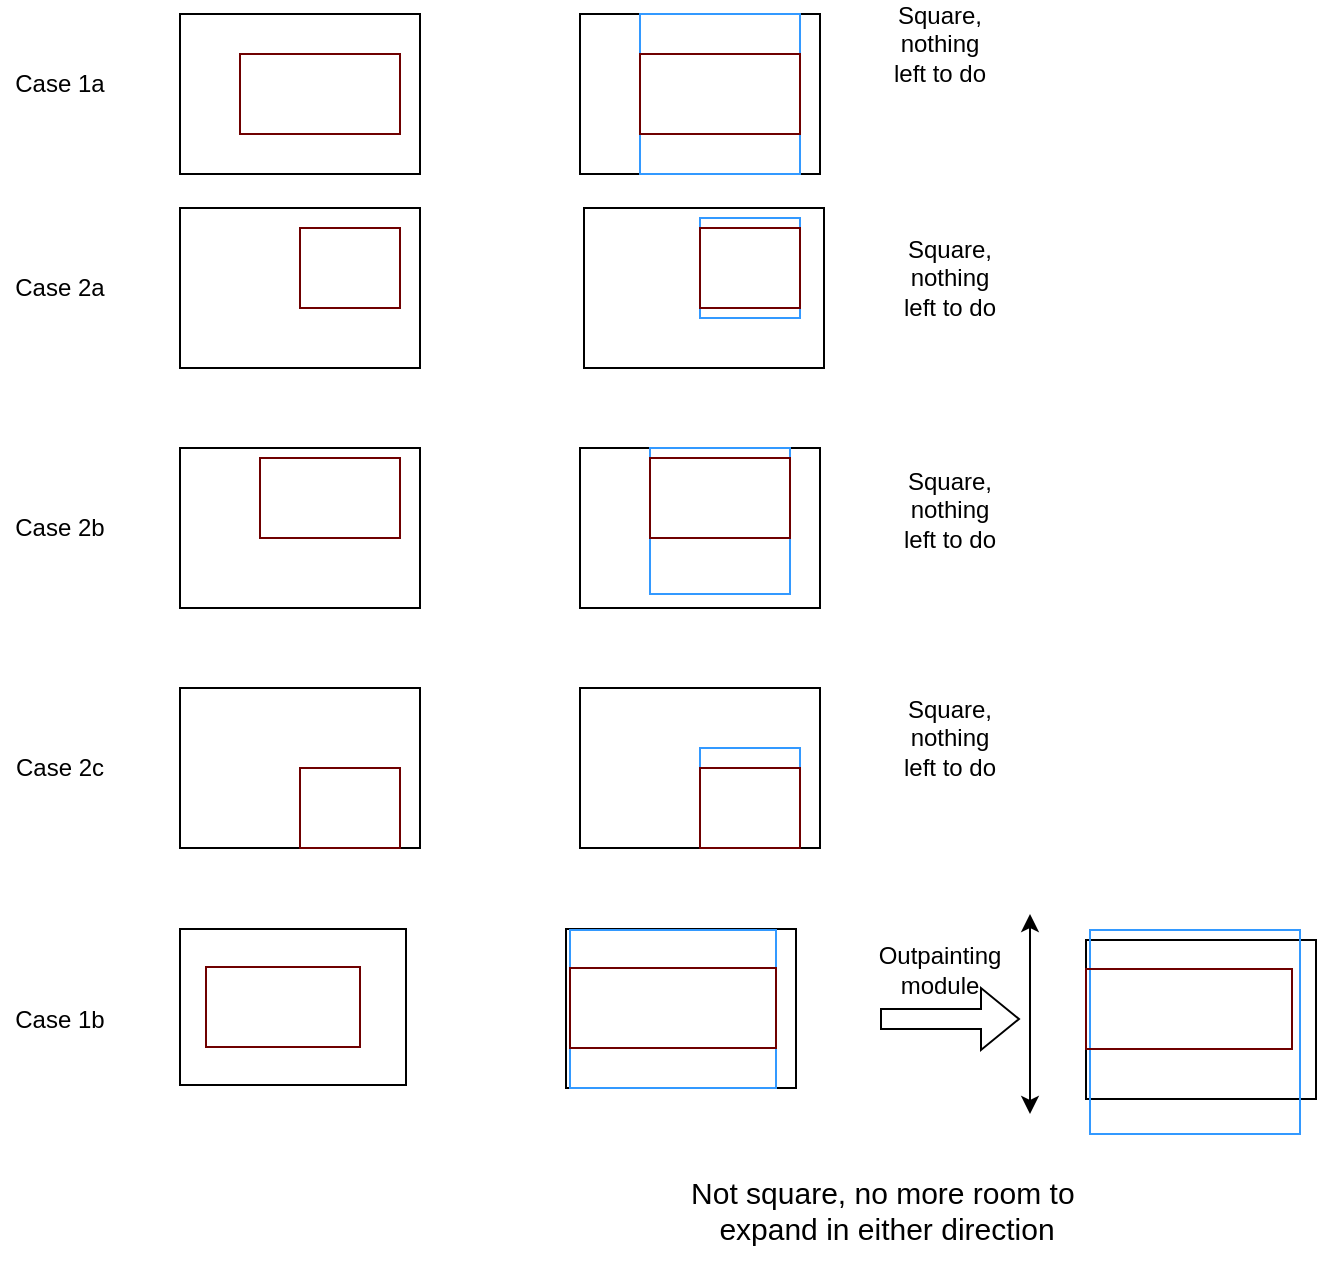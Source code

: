 <mxfile version="24.4.8" type="github">
  <diagram name="Page-1" id="dD4qSxTyb3Q1aRbLcb0a">
    <mxGraphModel dx="1234" dy="844" grid="1" gridSize="5" guides="1" tooltips="1" connect="0" arrows="0" fold="1" page="1" pageScale="1" pageWidth="850" pageHeight="1100" background="none" math="0" shadow="0">
      <root>
        <mxCell id="0" />
        <mxCell id="1" parent="0" />
        <mxCell id="W99N5dghaN8DPbElHies-5" value="" style="rounded=0;whiteSpace=wrap;html=1;fillColor=none;" parent="1" vertex="1">
          <mxGeometry x="120" y="257" width="120" height="80" as="geometry" />
        </mxCell>
        <mxCell id="W99N5dghaN8DPbElHies-6" value="" style="rounded=0;whiteSpace=wrap;html=1;fillColor=none;fontColor=#ffffff;strokeColor=#6F0000;" parent="1" vertex="1">
          <mxGeometry x="180" y="267" width="50" height="40" as="geometry" />
        </mxCell>
        <mxCell id="W99N5dghaN8DPbElHies-8" value="" style="rounded=0;whiteSpace=wrap;html=1;fillColor=none;" parent="1" vertex="1">
          <mxGeometry x="322" y="257" width="120" height="80" as="geometry" />
        </mxCell>
        <mxCell id="W99N5dghaN8DPbElHies-9" value="" style="rounded=0;whiteSpace=wrap;html=1;strokeColor=#3399FF;" parent="1" vertex="1">
          <mxGeometry x="380" y="262" width="50" height="50" as="geometry" />
        </mxCell>
        <mxCell id="W99N5dghaN8DPbElHies-10" value="" style="rounded=0;whiteSpace=wrap;html=1;fillColor=none;" parent="1" vertex="1">
          <mxGeometry x="320" y="377" width="120" height="80" as="geometry" />
        </mxCell>
        <mxCell id="W99N5dghaN8DPbElHies-11" value="" style="rounded=0;whiteSpace=wrap;html=1;fillColor=none;fontColor=#ffffff;strokeColor=#3399FF;" parent="1" vertex="1">
          <mxGeometry x="355" y="377" width="70" height="73" as="geometry" />
        </mxCell>
        <mxCell id="W99N5dghaN8DPbElHies-18" value="Case 1a" style="text;html=1;strokeColor=none;fillColor=none;align=center;verticalAlign=middle;whiteSpace=wrap;rounded=0;" parent="1" vertex="1">
          <mxGeometry x="30" y="180" width="60" height="30" as="geometry" />
        </mxCell>
        <mxCell id="W99N5dghaN8DPbElHies-19" value="Case 1b" style="text;html=1;strokeColor=none;fillColor=none;align=center;verticalAlign=middle;whiteSpace=wrap;rounded=0;" parent="1" vertex="1">
          <mxGeometry x="30" y="647.5" width="60" height="30" as="geometry" />
        </mxCell>
        <mxCell id="W99N5dghaN8DPbElHies-20" value="" style="rounded=0;whiteSpace=wrap;html=1;fillColor=none;" parent="1" vertex="1">
          <mxGeometry x="120" y="160" width="120" height="80" as="geometry" />
        </mxCell>
        <mxCell id="W99N5dghaN8DPbElHies-21" value="" style="rounded=0;whiteSpace=wrap;html=1;fillColor=none;fontColor=#ffffff;strokeColor=#6F0000;" parent="1" vertex="1">
          <mxGeometry x="150" y="180" width="80" height="40" as="geometry" />
        </mxCell>
        <mxCell id="W99N5dghaN8DPbElHies-22" value="" style="rounded=0;whiteSpace=wrap;html=1;fillColor=none;" parent="1" vertex="1">
          <mxGeometry x="320" y="160" width="120" height="80" as="geometry" />
        </mxCell>
        <mxCell id="W99N5dghaN8DPbElHies-23" value="" style="rounded=0;whiteSpace=wrap;html=1;fillColor=none;fontColor=#ffffff;strokeColor=#3399FF;" parent="1" vertex="1">
          <mxGeometry x="350" y="160" width="80" height="80" as="geometry" />
        </mxCell>
        <mxCell id="W99N5dghaN8DPbElHies-28" value="Square, nothing left to do" style="text;html=1;strokeColor=none;fillColor=none;align=center;verticalAlign=middle;whiteSpace=wrap;rounded=0;" parent="1" vertex="1">
          <mxGeometry x="470" y="160" width="60" height="30" as="geometry" />
        </mxCell>
        <mxCell id="W99N5dghaN8DPbElHies-29" value="" style="shape=image;html=1;verticalAlign=top;verticalLabelPosition=bottom;labelBackgroundColor=#ffffff;imageAspect=0;aspect=fixed;image=https://cdn4.iconfinder.com/data/icons/ionicons/512/icon-checkmark-round-128.png" parent="1" vertex="1">
          <mxGeometry x="500" y="180" width="40" height="40" as="geometry" />
        </mxCell>
        <mxCell id="W99N5dghaN8DPbElHies-30" value="" style="shape=flexArrow;endArrow=classic;html=1;rounded=0;" parent="1" edge="1">
          <mxGeometry width="50" height="50" relative="1" as="geometry">
            <mxPoint x="470" y="662.5" as="sourcePoint" />
            <mxPoint x="540" y="662.5" as="targetPoint" />
          </mxGeometry>
        </mxCell>
        <mxCell id="W99N5dghaN8DPbElHies-31" value="Outpainting module" style="text;html=1;strokeColor=none;fillColor=none;align=center;verticalAlign=middle;whiteSpace=wrap;rounded=0;" parent="1" vertex="1">
          <mxGeometry x="470" y="622.5" width="60" height="30" as="geometry" />
        </mxCell>
        <mxCell id="W99N5dghaN8DPbElHies-36" value="" style="endArrow=classic;startArrow=classic;html=1;rounded=0;" parent="1" edge="1">
          <mxGeometry width="50" height="50" relative="1" as="geometry">
            <mxPoint x="545" y="710" as="sourcePoint" />
            <mxPoint x="545" y="610" as="targetPoint" />
          </mxGeometry>
        </mxCell>
        <mxCell id="W99N5dghaN8DPbElHies-37" value="" style="rounded=0;whiteSpace=wrap;html=1;fillColor=none;" parent="1" vertex="1">
          <mxGeometry x="120" y="377" width="120" height="80" as="geometry" />
        </mxCell>
        <mxCell id="W99N5dghaN8DPbElHies-38" value="" style="rounded=0;whiteSpace=wrap;html=1;fillColor=none;fontColor=#ffffff;strokeColor=#6F0000;" parent="1" vertex="1">
          <mxGeometry x="160" y="382" width="70" height="40" as="geometry" />
        </mxCell>
        <mxCell id="W99N5dghaN8DPbElHies-39" value="" style="rounded=0;whiteSpace=wrap;html=1;fillColor=none;" parent="1" vertex="1">
          <mxGeometry x="320" y="497" width="120" height="80" as="geometry" />
        </mxCell>
        <mxCell id="W99N5dghaN8DPbElHies-40" value="" style="rounded=0;whiteSpace=wrap;html=1;fillColor=none;fontColor=#ffffff;strokeColor=#3399FF;" parent="1" vertex="1">
          <mxGeometry x="380" y="527" width="50" height="50" as="geometry" />
        </mxCell>
        <mxCell id="W99N5dghaN8DPbElHies-41" value="" style="rounded=0;whiteSpace=wrap;html=1;fillColor=none;" parent="1" vertex="1">
          <mxGeometry x="120" y="497" width="120" height="80" as="geometry" />
        </mxCell>
        <mxCell id="W99N5dghaN8DPbElHies-42" value="" style="rounded=0;whiteSpace=wrap;html=1;fillColor=none;fontColor=#ffffff;strokeColor=#6F0000;" parent="1" vertex="1">
          <mxGeometry x="180" y="537" width="50" height="40" as="geometry" />
        </mxCell>
        <mxCell id="W99N5dghaN8DPbElHies-43" value="Case 2a" style="text;html=1;strokeColor=none;fillColor=none;align=center;verticalAlign=middle;whiteSpace=wrap;rounded=0;" parent="1" vertex="1">
          <mxGeometry x="30" y="282" width="60" height="30" as="geometry" />
        </mxCell>
        <mxCell id="W99N5dghaN8DPbElHies-46" value="Case 2b" style="text;html=1;strokeColor=none;fillColor=none;align=center;verticalAlign=middle;whiteSpace=wrap;rounded=0;" parent="1" vertex="1">
          <mxGeometry x="30" y="402" width="60" height="30" as="geometry" />
        </mxCell>
        <mxCell id="W99N5dghaN8DPbElHies-47" value="Case 2c" style="text;html=1;strokeColor=none;fillColor=none;align=center;verticalAlign=middle;whiteSpace=wrap;rounded=0;" parent="1" vertex="1">
          <mxGeometry x="30" y="522" width="60" height="30" as="geometry" />
        </mxCell>
        <mxCell id="HjYwqH8ET5TT-9HMaKof-3" value="Square, nothing left to do" style="text;html=1;strokeColor=none;fillColor=none;align=center;verticalAlign=middle;whiteSpace=wrap;rounded=0;" parent="1" vertex="1">
          <mxGeometry x="475" y="277" width="60" height="30" as="geometry" />
        </mxCell>
        <mxCell id="HjYwqH8ET5TT-9HMaKof-4" value="" style="shape=image;html=1;verticalAlign=top;verticalLabelPosition=bottom;labelBackgroundColor=#ffffff;imageAspect=0;aspect=fixed;image=https://cdn4.iconfinder.com/data/icons/ionicons/512/icon-checkmark-round-128.png" parent="1" vertex="1">
          <mxGeometry x="505" y="297" width="40" height="40" as="geometry" />
        </mxCell>
        <mxCell id="HjYwqH8ET5TT-9HMaKof-5" value="Square, nothing left to do" style="text;html=1;strokeColor=none;fillColor=none;align=center;verticalAlign=middle;whiteSpace=wrap;rounded=0;" parent="1" vertex="1">
          <mxGeometry x="475" y="393" width="60" height="30" as="geometry" />
        </mxCell>
        <mxCell id="HjYwqH8ET5TT-9HMaKof-6" value="" style="shape=image;html=1;verticalAlign=top;verticalLabelPosition=bottom;labelBackgroundColor=#ffffff;imageAspect=0;aspect=fixed;image=https://cdn4.iconfinder.com/data/icons/ionicons/512/icon-checkmark-round-128.png" parent="1" vertex="1">
          <mxGeometry x="505" y="413" width="40" height="40" as="geometry" />
        </mxCell>
        <mxCell id="HjYwqH8ET5TT-9HMaKof-11" value="Square, nothing left to do" style="text;html=1;strokeColor=none;fillColor=none;align=center;verticalAlign=middle;whiteSpace=wrap;rounded=0;" parent="1" vertex="1">
          <mxGeometry x="475" y="507" width="60" height="30" as="geometry" />
        </mxCell>
        <mxCell id="HjYwqH8ET5TT-9HMaKof-12" value="" style="shape=image;html=1;verticalAlign=top;verticalLabelPosition=bottom;labelBackgroundColor=#ffffff;imageAspect=0;aspect=fixed;image=https://cdn4.iconfinder.com/data/icons/ionicons/512/icon-checkmark-round-128.png" parent="1" vertex="1">
          <mxGeometry x="505" y="527" width="40" height="40" as="geometry" />
        </mxCell>
        <mxCell id="NH3Y3tL7dJ1_qsPXuu3D-1" value="" style="rounded=0;whiteSpace=wrap;html=1;fillColor=none;fontColor=#ffffff;strokeColor=#6F0000;" parent="1" vertex="1">
          <mxGeometry x="380" y="267" width="50" height="40" as="geometry" />
        </mxCell>
        <mxCell id="NH3Y3tL7dJ1_qsPXuu3D-4" value="" style="rounded=0;whiteSpace=wrap;html=1;fillColor=none;" parent="1" vertex="1">
          <mxGeometry x="573" y="623" width="115" height="79.5" as="geometry" />
        </mxCell>
        <mxCell id="NH3Y3tL7dJ1_qsPXuu3D-5" value="" style="rounded=0;whiteSpace=wrap;html=1;fillColor=none;fontColor=#ffffff;strokeColor=#3399FF;" parent="1" vertex="1">
          <mxGeometry x="575" y="618" width="105" height="102" as="geometry" />
        </mxCell>
        <mxCell id="NH3Y3tL7dJ1_qsPXuu3D-6" value="" style="rounded=0;whiteSpace=wrap;html=1;fillColor=none;fontColor=#ffffff;strokeColor=#6F0000;" parent="1" vertex="1">
          <mxGeometry x="573" y="637.5" width="103" height="40" as="geometry" />
        </mxCell>
        <mxCell id="NH3Y3tL7dJ1_qsPXuu3D-7" value="" style="rounded=0;whiteSpace=wrap;html=1;fillColor=none;" parent="1" vertex="1">
          <mxGeometry x="120" y="617.5" width="113" height="78" as="geometry" />
        </mxCell>
        <mxCell id="NH3Y3tL7dJ1_qsPXuu3D-9" value="" style="rounded=0;whiteSpace=wrap;html=1;fillColor=none;fontColor=#ffffff;strokeColor=#6F0000;" parent="1" vertex="1">
          <mxGeometry x="133" y="636.5" width="77" height="40" as="geometry" />
        </mxCell>
        <mxCell id="NH3Y3tL7dJ1_qsPXuu3D-10" value="" style="rounded=0;whiteSpace=wrap;html=1;fillColor=none;" parent="1" vertex="1">
          <mxGeometry x="313" y="617.5" width="115" height="79.5" as="geometry" />
        </mxCell>
        <mxCell id="NH3Y3tL7dJ1_qsPXuu3D-11" value="" style="rounded=0;whiteSpace=wrap;html=1;fillColor=none;fontColor=#ffffff;strokeColor=#3399FF;" parent="1" vertex="1">
          <mxGeometry x="315" y="618" width="103" height="79" as="geometry" />
        </mxCell>
        <mxCell id="NH3Y3tL7dJ1_qsPXuu3D-12" value="" style="rounded=0;whiteSpace=wrap;html=1;fillColor=none;fontColor=#ffffff;strokeColor=#6F0000;" parent="1" vertex="1">
          <mxGeometry x="315" y="637" width="103" height="40" as="geometry" />
        </mxCell>
        <mxCell id="QeVrPJtcsPBlZNtB9R78-2" value="" style="rounded=0;whiteSpace=wrap;html=1;fillColor=none;fontColor=#ffffff;strokeColor=#6F0000;" vertex="1" parent="1">
          <mxGeometry x="380" y="537" width="50" height="40" as="geometry" />
        </mxCell>
        <mxCell id="QeVrPJtcsPBlZNtB9R78-3" value="" style="rounded=0;whiteSpace=wrap;html=1;fillColor=none;fontColor=#ffffff;strokeColor=#6F0000;" vertex="1" parent="1">
          <mxGeometry x="350" y="180" width="80" height="40" as="geometry" />
        </mxCell>
        <mxCell id="QeVrPJtcsPBlZNtB9R78-4" value="" style="rounded=0;whiteSpace=wrap;html=1;fillColor=none;fontColor=#ffffff;strokeColor=#6F0000;" vertex="1" parent="1">
          <mxGeometry x="355" y="382" width="70" height="40" as="geometry" />
        </mxCell>
        <mxCell id="QeVrPJtcsPBlZNtB9R78-5" value="&lt;font style=&quot;font-size: 15px;&quot;&gt;Not square, no more room to&amp;nbsp;&lt;/font&gt;&lt;div style=&quot;font-size: 15px;&quot;&gt;&lt;font style=&quot;font-size: 15px;&quot;&gt;expand in either direction&lt;/font&gt;&lt;/div&gt;" style="text;html=1;align=center;verticalAlign=middle;resizable=0;points=[];autosize=1;strokeColor=none;fillColor=none;" vertex="1" parent="1">
          <mxGeometry x="355" y="730" width="235" height="55" as="geometry" />
        </mxCell>
      </root>
    </mxGraphModel>
  </diagram>
</mxfile>
